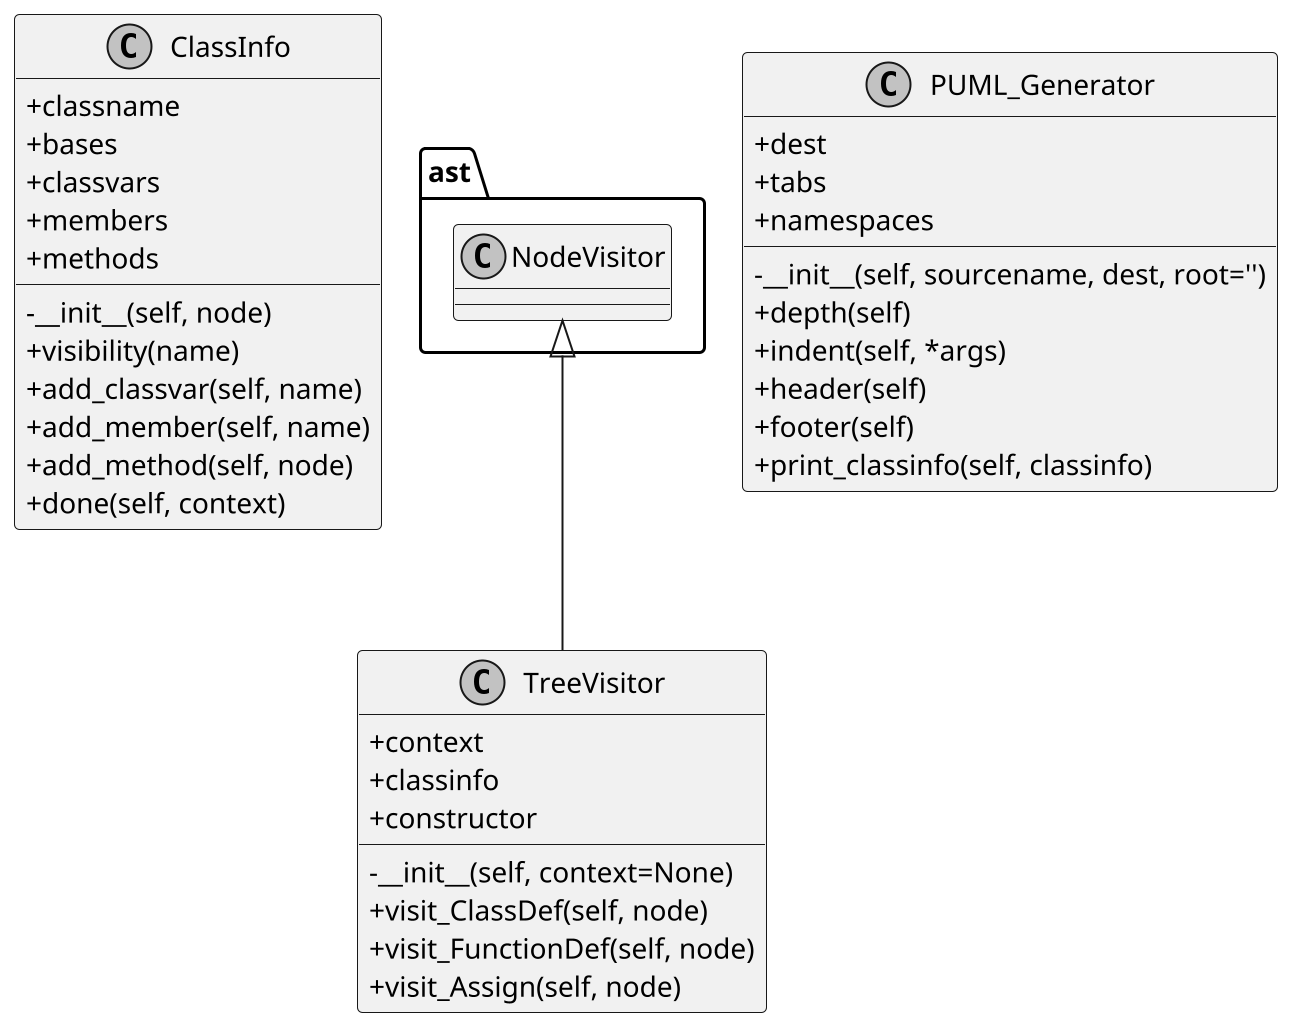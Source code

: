 @startuml
skinparam monochrome true
skinparam classAttributeIconSize 0
scale 2

class ClassInfo {
  +classname
  +bases
  +classvars
  +members
  +methods
  -__init__(self, node)
  +visibility(name)
  +add_classvar(self, name)
  +add_member(self, name)
  +add_method(self, node)
  +done(self, context)
}

ast.NodeVisitor <|-- TreeVisitor
class TreeVisitor {
  +context
  +classinfo
  +constructor
  -__init__(self, context=None)
  +visit_ClassDef(self, node)
  +visit_FunctionDef(self, node)
  +visit_Assign(self, node)
}

class PUML_Generator {
  +dest
  +tabs
  +namespaces
  -__init__(self, sourcename, dest, root='')
  +depth(self)
  +indent(self, *args)
  +header(self)
  +footer(self)
  +print_classinfo(self, classinfo)
}

@enduml
